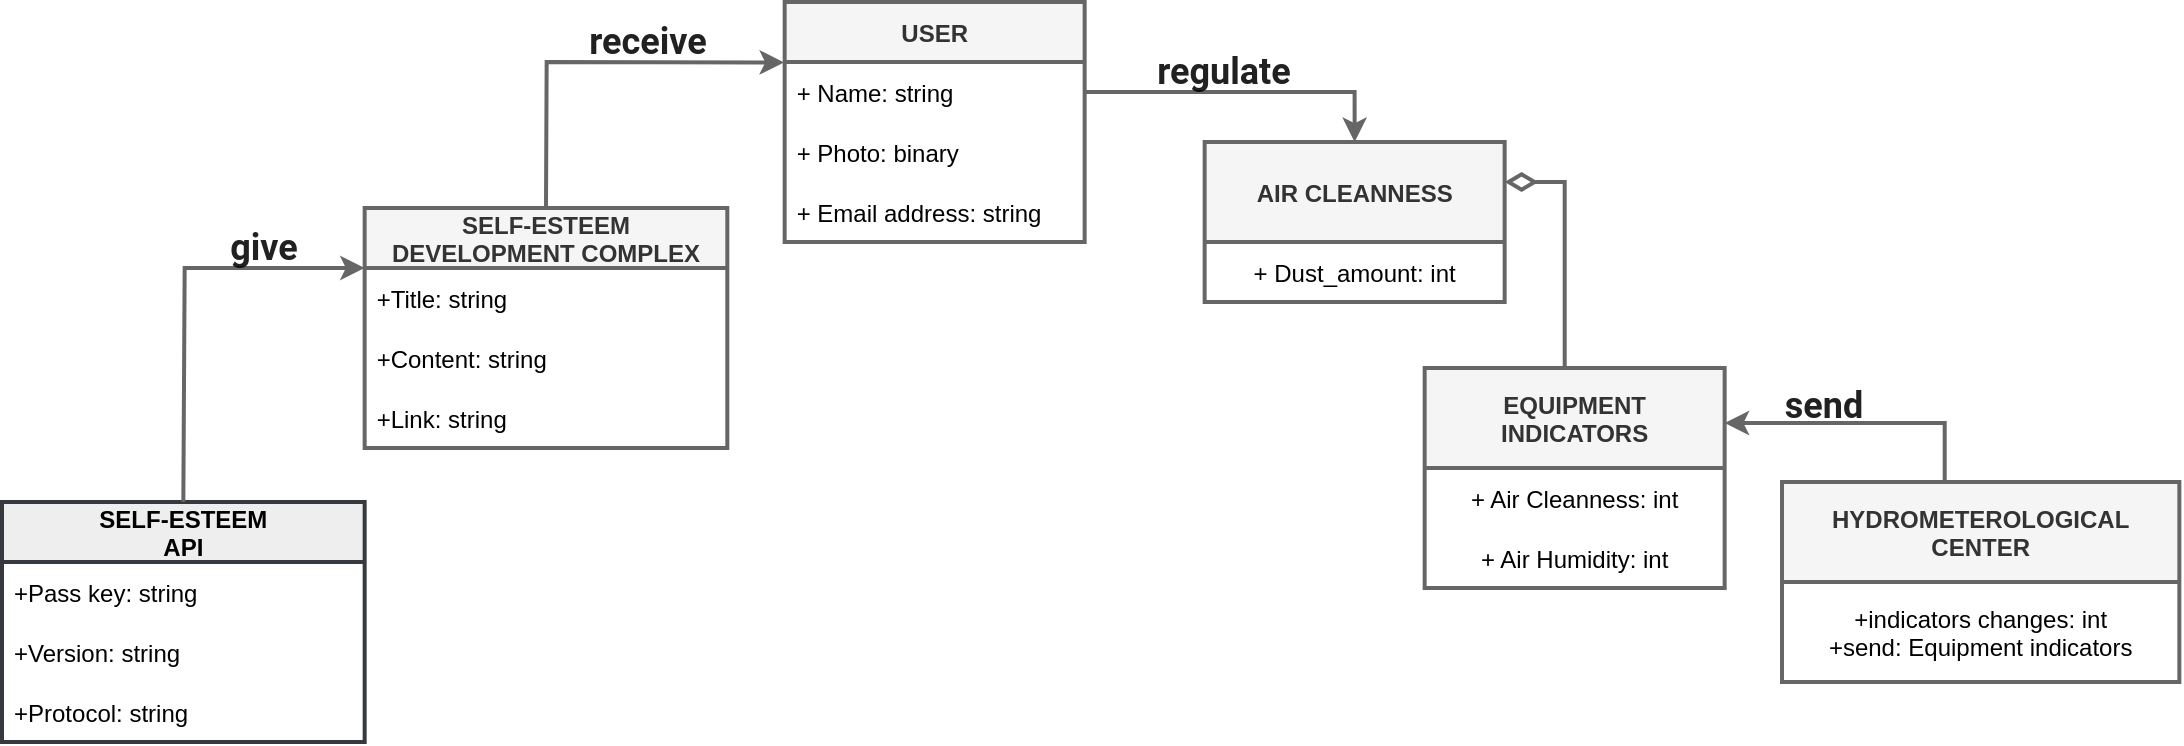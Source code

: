 <?xml version="1.0" encoding="UTF-8"?>
<mxfile version="20.4.0"><diagram id="swyYZXW1wG0mcJFC8tdx" name="Страница 1"><mxGraphModel dx="2249" dy="762" grid="1" gridSize="10" guides="1" tooltips="1" connect="1" arrows="1" fold="1" page="1" pageScale="1" pageWidth="827" pageHeight="1169" math="0" shadow="0"><root><mxCell id="0"/><mxCell id="1" parent="0"/><mxCell id="u0gl2vqItW0_bNqNBDPX-5" value="USER" style="swimlane;fontStyle=1;childLayout=stackLayout;horizontal=1;startSize=30;horizontalStack=0;resizeParent=1;resizeParentMax=0;resizeLast=0;collapsible=1;marginBottom=0;swimlaneFillColor=default;rounded=1;strokeWidth=2;arcSize=0;fillColor=#f5f5f5;fontColor=#333333;strokeColor=#666666;" parent="1" vertex="1"><mxGeometry x="-138.67" y="70" width="150" height="120" as="geometry"><mxRectangle x="100" y="160" width="70" height="30" as="alternateBounds"/></mxGeometry></mxCell><mxCell id="u0gl2vqItW0_bNqNBDPX-6" value="+ Name: string" style="text;align=left;verticalAlign=middle;spacingLeft=4;spacingRight=4;overflow=hidden;points=[[0,0.5],[1,0.5]];portConstraint=eastwest;rotatable=0;fillColor=none;" parent="u0gl2vqItW0_bNqNBDPX-5" vertex="1"><mxGeometry y="30" width="150" height="30" as="geometry"/></mxCell><mxCell id="VaJjI7XBPcnahcIYWA9E-46" value="+ Photo: binary" style="text;align=left;verticalAlign=middle;spacingLeft=4;spacingRight=4;overflow=hidden;points=[[0,0.5],[1,0.5]];portConstraint=eastwest;rotatable=0;fillColor=none;" parent="u0gl2vqItW0_bNqNBDPX-5" vertex="1"><mxGeometry y="60" width="150" height="30" as="geometry"/></mxCell><mxCell id="VaJjI7XBPcnahcIYWA9E-66" value="+ Email address: string" style="text;align=left;verticalAlign=middle;spacingLeft=4;spacingRight=4;overflow=hidden;points=[[0,0.5],[1,0.5]];portConstraint=eastwest;rotatable=0;fillColor=none;" parent="u0gl2vqItW0_bNqNBDPX-5" vertex="1"><mxGeometry y="90" width="150" height="30" as="geometry"/></mxCell><mxCell id="k7WI96id8qFtMjAn9XmT-43" style="edgeStyle=orthogonalEdgeStyle;orthogonalLoop=1;jettySize=auto;html=1;entryX=1;entryY=0.25;entryDx=0;entryDy=0;strokeWidth=2;endArrow=diamondThin;endFill=0;exitX=0.5;exitY=0;exitDx=0;exitDy=0;rounded=0;sourcePerimeterSpacing=7;startSize=0;targetPerimeterSpacing=5;endSize=11;fillColor=#f5f5f5;strokeColor=#666666;" parent="1" source="u0gl2vqItW0_bNqNBDPX-9" target="k7WI96id8qFtMjAn9XmT-32" edge="1"><mxGeometry relative="1" as="geometry"><Array as="points"><mxPoint x="251.33" y="253"/><mxPoint x="251.33" y="160"/></Array></mxGeometry></mxCell><mxCell id="u0gl2vqItW0_bNqNBDPX-9" value="EQUIPMENT&#10;INDICATORS" style="swimlane;fontStyle=1;childLayout=stackLayout;horizontal=1;startSize=50;horizontalStack=0;resizeParent=1;resizeParentMax=0;resizeLast=0;collapsible=1;marginBottom=0;swimlaneFillColor=default;rounded=1;arcSize=0;align=center;strokeWidth=2;fillColor=#f5f5f5;fontColor=#333333;strokeColor=#666666;" parent="1" vertex="1"><mxGeometry x="181.33" y="253" width="150" height="110" as="geometry"><mxRectangle x="550" y="150" width="70" height="30" as="alternateBounds"/></mxGeometry></mxCell><mxCell id="u0gl2vqItW0_bNqNBDPX-10" value="+ Air Cleanness: int" style="text;align=center;verticalAlign=middle;spacingLeft=4;spacingRight=4;overflow=hidden;points=[[0,0.5],[1,0.5]];portConstraint=eastwest;rotatable=0;rounded=0;fillColor=none;" parent="u0gl2vqItW0_bNqNBDPX-9" vertex="1"><mxGeometry y="50" width="150" height="30" as="geometry"/></mxCell><mxCell id="u0gl2vqItW0_bNqNBDPX-11" value="+ Air Humidity: int" style="text;align=center;verticalAlign=middle;spacingLeft=4;spacingRight=4;overflow=hidden;points=[[0,0.5],[1,0.5]];portConstraint=eastwest;rotatable=0;fillColor=none;rounded=0;" parent="u0gl2vqItW0_bNqNBDPX-9" vertex="1"><mxGeometry y="80" width="150" height="30" as="geometry"/></mxCell><mxCell id="k7WI96id8qFtMjAn9XmT-39" style="edgeStyle=orthogonalEdgeStyle;rounded=0;orthogonalLoop=1;jettySize=auto;html=1;entryX=1;entryY=0.25;entryDx=0;entryDy=0;strokeWidth=2;exitX=0.5;exitY=0;exitDx=0;exitDy=0;fillColor=#f5f5f5;strokeColor=#666666;" parent="1" source="VaJjI7XBPcnahcIYWA9E-11" target="u0gl2vqItW0_bNqNBDPX-9" edge="1"><mxGeometry relative="1" as="geometry"><Array as="points"><mxPoint x="441.33" y="320"/><mxPoint x="441.33" y="280"/></Array></mxGeometry></mxCell><mxCell id="VaJjI7XBPcnahcIYWA9E-11" value="HYDROMETEROLOGICAL &#10;CENTER" style="swimlane;fontStyle=1;childLayout=stackLayout;horizontal=1;startSize=50;horizontalStack=0;resizeParent=1;resizeParentMax=0;resizeLast=0;collapsible=1;marginBottom=0;swimlaneFillColor=default;rounded=1;arcSize=0;align=center;strokeWidth=2;fillColor=#f5f5f5;fontColor=#333333;strokeColor=#666666;" parent="1" vertex="1"><mxGeometry x="360" y="310" width="198.67" height="100" as="geometry"><mxRectangle x="100" y="160" width="70" height="30" as="alternateBounds"/></mxGeometry></mxCell><mxCell id="VaJjI7XBPcnahcIYWA9E-12" value="+indicators changes: int&#10;+send: Equipment indicators" style="text;align=center;verticalAlign=middle;spacingLeft=4;spacingRight=4;overflow=hidden;points=[[0,0.5],[1,0.5]];portConstraint=eastwest;rotatable=0;rounded=0;fillColor=none;" parent="VaJjI7XBPcnahcIYWA9E-11" vertex="1"><mxGeometry y="50" width="198.67" height="50" as="geometry"/></mxCell><mxCell id="VaJjI7XBPcnahcIYWA9E-52" value="SELF-ESTEEM &#10;DEVELOPMENT COMPLEX" style="swimlane;fontStyle=1;childLayout=stackLayout;horizontal=1;startSize=30;horizontalStack=0;resizeParent=1;resizeParentMax=0;resizeLast=0;collapsible=1;marginBottom=0;swimlaneFillColor=default;rounded=1;strokeWidth=2;arcSize=0;fillColor=#f5f5f5;fontColor=#333333;strokeColor=#666666;" parent="1" vertex="1"><mxGeometry x="-348.67" y="173" width="181.33" height="120" as="geometry"><mxRectangle x="100" y="160" width="70" height="30" as="alternateBounds"/></mxGeometry></mxCell><mxCell id="VaJjI7XBPcnahcIYWA9E-53" value="+Title: string" style="text;align=left;verticalAlign=middle;spacingLeft=4;spacingRight=4;overflow=hidden;points=[[0,0.5],[1,0.5]];portConstraint=eastwest;rotatable=0;fillColor=none;" parent="VaJjI7XBPcnahcIYWA9E-52" vertex="1"><mxGeometry y="30" width="181.33" height="30" as="geometry"/></mxCell><mxCell id="VaJjI7XBPcnahcIYWA9E-79" value="+Content: string" style="text;align=left;verticalAlign=middle;spacingLeft=4;spacingRight=4;overflow=hidden;points=[[0,0.5],[1,0.5]];portConstraint=eastwest;rotatable=0;fillColor=none;" parent="VaJjI7XBPcnahcIYWA9E-52" vertex="1"><mxGeometry y="60" width="181.33" height="30" as="geometry"/></mxCell><mxCell id="VaJjI7XBPcnahcIYWA9E-54" value="+Link: string" style="text;align=left;verticalAlign=middle;spacingLeft=4;spacingRight=4;overflow=hidden;points=[[0,0.5],[1,0.5]];portConstraint=eastwest;rotatable=0;fillColor=none;" parent="VaJjI7XBPcnahcIYWA9E-52" vertex="1"><mxGeometry y="90" width="181.33" height="30" as="geometry"/></mxCell><mxCell id="VaJjI7XBPcnahcIYWA9E-57" value="SELF-ESTEEM&#10;API" style="swimlane;fontStyle=1;childLayout=stackLayout;horizontal=1;startSize=30;horizontalStack=0;resizeParent=1;resizeParentMax=0;resizeLast=0;collapsible=1;marginBottom=0;strokeColor=#36393d;swimlaneFillColor=default;fillColor=#eeeeee;rounded=1;strokeWidth=2;arcSize=0;" parent="1" vertex="1"><mxGeometry x="-530" y="320" width="181.33" height="120" as="geometry"><mxRectangle x="100" y="160" width="70" height="30" as="alternateBounds"/></mxGeometry></mxCell><mxCell id="VaJjI7XBPcnahcIYWA9E-58" value="+Pass key: string" style="text;align=left;verticalAlign=middle;spacingLeft=4;spacingRight=4;overflow=hidden;points=[[0,0.5],[1,0.5]];portConstraint=eastwest;rotatable=0;fillColor=none;" parent="VaJjI7XBPcnahcIYWA9E-57" vertex="1"><mxGeometry y="30" width="181.33" height="30" as="geometry"/></mxCell><mxCell id="VaJjI7XBPcnahcIYWA9E-61" value="+Version: string" style="text;align=left;verticalAlign=middle;spacingLeft=4;spacingRight=4;overflow=hidden;points=[[0,0.5],[1,0.5]];portConstraint=eastwest;rotatable=0;fillColor=none;" parent="VaJjI7XBPcnahcIYWA9E-57" vertex="1"><mxGeometry y="60" width="181.33" height="30" as="geometry"/></mxCell><mxCell id="VaJjI7XBPcnahcIYWA9E-60" value="+Protocol: string" style="text;fillColor=none;align=left;verticalAlign=middle;spacingLeft=4;spacingRight=4;overflow=hidden;points=[[0,0.5],[1,0.5]];portConstraint=eastwest;rotatable=0;" parent="VaJjI7XBPcnahcIYWA9E-57" vertex="1"><mxGeometry y="90" width="181.33" height="30" as="geometry"/></mxCell><mxCell id="VaJjI7XBPcnahcIYWA9E-64" value="" style="endArrow=classic;html=1;rounded=0;strokeWidth=2;fontSize=17;exitX=0.5;exitY=0;exitDx=0;exitDy=0;entryX=-0.002;entryY=0.007;entryDx=0;entryDy=0;entryPerimeter=0;fillColor=#f5f5f5;strokeColor=#666666;" parent="1" source="VaJjI7XBPcnahcIYWA9E-52" target="u0gl2vqItW0_bNqNBDPX-6" edge="1"><mxGeometry width="50" height="50" relative="1" as="geometry"><mxPoint x="-278.005" y="270" as="sourcePoint"/><mxPoint x="-178.67" y="145" as="targetPoint"/><Array as="points"><mxPoint x="-257.67" y="100"/></Array></mxGeometry></mxCell><mxCell id="VaJjI7XBPcnahcIYWA9E-68" value="" style="endArrow=classic;html=1;rounded=0;strokeWidth=2;fontSize=17;exitX=0.5;exitY=0;exitDx=0;exitDy=0;entryX=0;entryY=0.25;entryDx=0;entryDy=0;fillColor=#f5f5f5;strokeColor=#666666;" parent="1" source="VaJjI7XBPcnahcIYWA9E-57" target="VaJjI7XBPcnahcIYWA9E-52" edge="1"><mxGeometry width="50" height="50" relative="1" as="geometry"><mxPoint x="-98.67" y="370" as="sourcePoint"/><mxPoint x="-48.67" y="320" as="targetPoint"/><Array as="points"><mxPoint x="-438.67" y="203"/></Array></mxGeometry></mxCell><mxCell id="k7WI96id8qFtMjAn9XmT-32" value="AIR CLEANNESS" style="swimlane;fontStyle=1;childLayout=stackLayout;horizontal=1;startSize=50;horizontalStack=0;resizeParent=1;resizeParentMax=0;resizeLast=0;collapsible=1;marginBottom=0;swimlaneFillColor=default;rounded=1;arcSize=0;align=center;strokeWidth=2;fillColor=#f5f5f5;fontColor=#333333;strokeColor=#666666;" parent="1" vertex="1"><mxGeometry x="71.33" y="140" width="150" height="80" as="geometry"><mxRectangle x="550" y="150" width="70" height="30" as="alternateBounds"/></mxGeometry></mxCell><mxCell id="k7WI96id8qFtMjAn9XmT-33" value="+ Dust_amount: int" style="text;align=center;verticalAlign=middle;spacingLeft=4;spacingRight=4;overflow=hidden;points=[[0,0.5],[1,0.5]];portConstraint=eastwest;rotatable=0;rounded=0;fillColor=none;" parent="k7WI96id8qFtMjAn9XmT-32" vertex="1"><mxGeometry y="50" width="150" height="30" as="geometry"/></mxCell><mxCell id="k7WI96id8qFtMjAn9XmT-41" value="&lt;span style=&quot;color: rgba(0, 0, 0, 0.87); font-family: Roboto, RobotoDraft, Helvetica, Arial, sans-serif; font-size: 18px; text-align: left;&quot;&gt;send&lt;/span&gt;" style="text;html=1;align=center;verticalAlign=middle;whiteSpace=wrap;rounded=0;strokeWidth=3;fontSize=18;fontStyle=1;fillColor=none;fontColor=#333333;strokeColor=none;" parent="1" vertex="1"><mxGeometry x="341.33" y="253" width="80" height="38" as="geometry"/></mxCell><mxCell id="k7WI96id8qFtMjAn9XmT-44" style="edgeStyle=orthogonalEdgeStyle;rounded=0;orthogonalLoop=1;jettySize=auto;html=1;entryX=0.5;entryY=0;entryDx=0;entryDy=0;strokeWidth=2;endArrow=classic;endFill=1;fillColor=#f5f5f5;strokeColor=#666666;" parent="1" source="u0gl2vqItW0_bNqNBDPX-6" target="k7WI96id8qFtMjAn9XmT-32" edge="1"><mxGeometry relative="1" as="geometry"/></mxCell><mxCell id="k7WI96id8qFtMjAn9XmT-53" value="&lt;span style=&quot;color: rgba(0, 0, 0, 0.87); font-family: Roboto, RobotoDraft, Helvetica, Arial, sans-serif; font-size: 18px; text-align: left;&quot;&gt;receive&lt;/span&gt;" style="text;html=1;align=center;verticalAlign=middle;whiteSpace=wrap;rounded=0;strokeWidth=3;fontSize=18;fontStyle=1;fillColor=none;" parent="1" vertex="1"><mxGeometry x="-247.34" y="70" width="80" height="40" as="geometry"/></mxCell><mxCell id="k7WI96id8qFtMjAn9XmT-55" value="&lt;span style=&quot;color: rgba(0, 0, 0, 0.87); font-family: Roboto, RobotoDraft, Helvetica, Arial, sans-serif; font-size: 18px; text-align: left;&quot;&gt;regulate&lt;/span&gt;" style="text;html=1;align=center;verticalAlign=middle;whiteSpace=wrap;rounded=0;strokeWidth=3;fontSize=18;fontStyle=1;fillColor=none;" parent="1" vertex="1"><mxGeometry x="41.33" y="80" width="80" height="49" as="geometry"/></mxCell><mxCell id="k7WI96id8qFtMjAn9XmT-56" value="&lt;span style=&quot;color: rgba(0, 0, 0, 0.87); font-family: Roboto, RobotoDraft, Helvetica, Arial, sans-serif; font-size: 18px; text-align: left;&quot;&gt;give&lt;/span&gt;" style="text;html=1;align=center;verticalAlign=middle;whiteSpace=wrap;rounded=0;strokeWidth=3;fontSize=18;fontStyle=1;labelBackgroundColor=none;fillColor=none;" parent="1" vertex="1"><mxGeometry x="-438.67" y="173" width="80" height="40" as="geometry"/></mxCell></root></mxGraphModel></diagram></mxfile>